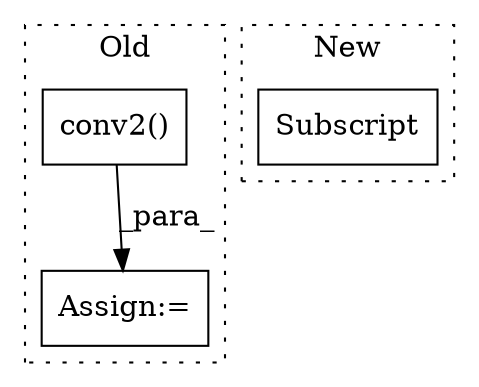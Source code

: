 digraph G {
subgraph cluster0 {
1 [label="conv2()" a="75" s="872,892" l="11,1" shape="box"];
3 [label="Assign:=" a="68" s="869" l="3" shape="box"];
label = "Old";
style="dotted";
}
subgraph cluster1 {
2 [label="Subscript" a="63" s="1275,0" l="10,0" shape="box"];
label = "New";
style="dotted";
}
1 -> 3 [label="_para_"];
}